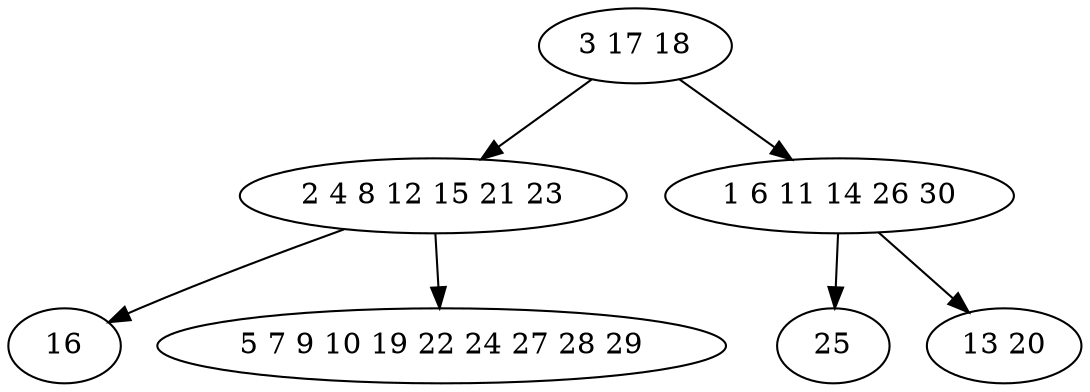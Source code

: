 digraph true_tree {
	"0" -> "1"
	"0" -> "2"
	"2" -> "3"
	"1" -> "4"
	"1" -> "5"
	"2" -> "6"
	"0" [label="3 17 18"];
	"1" [label="2 4 8 12 15 21 23"];
	"2" [label="1 6 11 14 26 30"];
	"3" [label="25"];
	"4" [label="16"];
	"5" [label="5 7 9 10 19 22 24 27 28 29"];
	"6" [label="13 20"];
}
